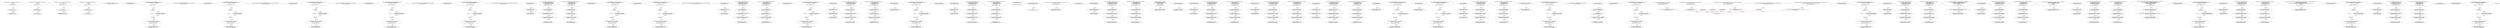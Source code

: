 digraph  {
13 [label="2_ function add(uint a, uint b) internal pure returns (uint c) {\n        c = a + b;\n        require(c >= a);\n    }\n13-function_definition-3-6", method="add(uint a,uint b)", type_label=function_definition];
31 [label="3_ c = a + b;\n31-expression_statement-4-4", method="add(uint a,uint b)", type_label=expression_statement];
37 [label="4_ require(c >= a);\n37-expression_statement-5-5", method="add(uint a,uint b)", type_label=expression_statement];
44 [label="6_ function sub(uint a, uint b) internal pure returns (uint c) {\n        require(b <= a);\n        c = a - b;\n    }\n44-function_definition-7-10", method="sub(uint a,uint b)", type_label=function_definition];
62 [label="7_ require(b <= a);\n62-expression_statement-8-8", method="sub(uint a,uint b)", type_label=expression_statement];
69 [label="8_ c = a - b;\n69-expression_statement-9-9", method="sub(uint a,uint b)", type_label=expression_statement];
75 [label="10_ function mul(uint a, uint b) internal pure returns (uint c) {\n        c = a * b;\n        require(a == 0 || c / a == b);\n    }\n75-function_definition-11-14", method="mul(uint a,uint b)", type_label=function_definition];
93 [label="11_ c = a * b;\n93-expression_statement-12-12", method="mul(uint a,uint b)", type_label=expression_statement];
99 [label="12_ require(a == 0 || c / a == b);\n99-expression_statement-13-13", method="mul(uint a,uint b)", type_label=expression_statement];
112 [label="14_ function div(uint a, uint b) internal pure returns (uint c) {\n        require(b > 0);\n        c = a / b;\n    }\n112-function_definition-15-18", method="div(uint a,uint b)", type_label=function_definition];
130 [label="15_ require(b > 0);\n130-expression_statement-16-16", method="div(uint a,uint b)", type_label=expression_statement];
137 [label="16_ c = a / b;\n137-expression_statement-17-17", method="div(uint a,uint b)", type_label=expression_statement];
146 [label="20_ function totalSupply() public view returns (uint);\n146-function_definition-21-21", method="totalSupply()", type_label=function_definition];
154 [label="21_ address payable winner_TOD37;\n154-new_variable-22-22", method="", type_label=new_variable];
158 [label="22_ function play_TOD37(bytes32 guess) public{\n       if (keccak256(abi.encode(guess)) == keccak256(abi.encode('hello'))) {\n            winner_TOD37 = msg.sender;\n        }\n    }\n158-function_definition-23-27", method="play_TOD37(bytes32 guess)", type_label=function_definition];
166 [label="23_ if\n166-if-24-26", method="play_TOD37(bytes32 guess)", type_label=if];
3031 [label="23_ end_if", method="play_TOD37(bytes32 guess)", type_label=end_if];
188 [label="24_ winner_TOD37 = msg.sender;\n188-expression_statement-25-25", method="play_TOD37(bytes32 guess)", type_label=expression_statement];
194 [label="27_ function getReward_TOD37() payable public{\n       winner_TOD37.transfer(msg.value);\n    }\n194-function_definition-28-30", method="getReward_TOD37()", type_label=function_definition];
199 [label="28_ winner_TOD37.transfer(msg.value);\n199-expression_statement-29-29", method="getReward_TOD37()", type_label=expression_statement];
208 [label="30_ function balanceOf(address tokenOwner) public view returns (uint balance);\n208-function_definition-31-31", method="balanceOf(address tokenOwner)", type_label=function_definition];
221 [label="31_ address payable winner_TOD3;\n221-new_variable-32-32", method="", type_label=new_variable];
225 [label="32_ function play_TOD3(bytes32 guess) public{\n       if (keccak256(abi.encode(guess)) == keccak256(abi.encode('hello'))) {\n            winner_TOD3 = msg.sender;\n        }\n    }\n225-function_definition-33-37", method="play_TOD3(bytes32 guess)", type_label=function_definition];
233 [label="33_ if\n233-if-34-36", method="play_TOD3(bytes32 guess)", type_label=if];
3098 [label="33_ end_if", method="play_TOD3(bytes32 guess)", type_label=end_if];
255 [label="34_ winner_TOD3 = msg.sender;\n255-expression_statement-35-35", method="play_TOD3(bytes32 guess)", type_label=expression_statement];
261 [label="37_ function getReward_TOD3() payable public{\n       winner_TOD3.transfer(msg.value);\n    }\n261-function_definition-38-40", method="getReward_TOD3()", type_label=function_definition];
266 [label="38_ winner_TOD3.transfer(msg.value);\n266-expression_statement-39-39", method="getReward_TOD3()", type_label=expression_statement];
275 [label="40_ function allowance(address tokenOwner, address spender) public view returns (uint remaining);\n275-function_definition-41-41", method="allowance(address tokenOwner,address spender)", type_label=function_definition];
292 [label="41_ address payable winner_TOD9;\n292-new_variable-42-42", method="", type_label=new_variable];
296 [label="42_ function play_TOD9(bytes32 guess) public{\n       if (keccak256(abi.encode(guess)) == keccak256(abi.encode('hello'))) {\n            winner_TOD9 = msg.sender;\n        }\n    }\n296-function_definition-43-47", method="play_TOD9(bytes32 guess)", type_label=function_definition];
304 [label="43_ if\n304-if-44-46", method="play_TOD9(bytes32 guess)", type_label=if];
3169 [label="43_ end_if", method="play_TOD9(bytes32 guess)", type_label=end_if];
326 [label="44_ winner_TOD9 = msg.sender;\n326-expression_statement-45-45", method="play_TOD9(bytes32 guess)", type_label=expression_statement];
332 [label="47_ function getReward_TOD9() payable public{\n       winner_TOD9.transfer(msg.value);\n    }\n332-function_definition-48-50", method="getReward_TOD9()", type_label=function_definition];
337 [label="48_ winner_TOD9.transfer(msg.value);\n337-expression_statement-49-49", method="getReward_TOD9()", type_label=expression_statement];
346 [label="50_ function transfer(address to, uint tokens) public returns (bool success);\n346-function_definition-51-51", method="transfer(address to,uint tokens)", type_label=function_definition];
362 [label="51_ address payable winner_TOD25;\n362-new_variable-52-52", method="", type_label=new_variable];
366 [label="52_ function play_TOD25(bytes32 guess) public{\n       if (keccak256(abi.encode(guess)) == keccak256(abi.encode('hello'))) {\n            winner_TOD25 = msg.sender;\n        }\n    }\n366-function_definition-53-57", method="play_TOD25(bytes32 guess)", type_label=function_definition];
374 [label="53_ if\n374-if-54-56", method="play_TOD25(bytes32 guess)", type_label=if];
3239 [label="53_ end_if", method="play_TOD25(bytes32 guess)", type_label=end_if];
396 [label="54_ winner_TOD25 = msg.sender;\n396-expression_statement-55-55", method="play_TOD25(bytes32 guess)", type_label=expression_statement];
402 [label="57_ function getReward_TOD25() payable public{\n       winner_TOD25.transfer(msg.value);\n    }\n402-function_definition-58-60", method="getReward_TOD25()", type_label=function_definition];
407 [label="58_ winner_TOD25.transfer(msg.value);\n407-expression_statement-59-59", method="getReward_TOD25()", type_label=expression_statement];
416 [label="60_ function approve(address spender, uint tokens) public returns (bool success);\n416-function_definition-61-61", method="approve(address spender,uint tokens)", type_label=function_definition];
432 [label="61_ address payable winner_TOD19;\n432-new_variable-62-62", method="", type_label=new_variable];
436 [label="62_ function play_TOD19(bytes32 guess) public{\n       if (keccak256(abi.encode(guess)) == keccak256(abi.encode('hello'))) {\n            winner_TOD19 = msg.sender;\n        }\n    }\n436-function_definition-63-67", method="play_TOD19(bytes32 guess)", type_label=function_definition];
444 [label="63_ if\n444-if-64-66", method="play_TOD19(bytes32 guess)", type_label=if];
3309 [label="63_ end_if", method="play_TOD19(bytes32 guess)", type_label=end_if];
466 [label="64_ winner_TOD19 = msg.sender;\n466-expression_statement-65-65", method="play_TOD19(bytes32 guess)", type_label=expression_statement];
472 [label="67_ function getReward_TOD19() payable public{\n       winner_TOD19.transfer(msg.value);\n    }\n472-function_definition-68-70", method="getReward_TOD19()", type_label=function_definition];
477 [label="68_ winner_TOD19.transfer(msg.value);\n477-expression_statement-69-69", method="getReward_TOD19()", type_label=expression_statement];
486 [label="70_ function transferFrom(address from, address to, uint tokens) public returns (bool success);\n486-function_definition-71-71", method="transferFrom(address from,address to,uint tokens)", type_label=function_definition];
506 [label="71_ bool claimed_TOD26 = false;\n506-new_variable-72-72", method="", type_label=new_variable];
512 [label="72_ address payable owner_TOD26;\n512-new_variable-73-73", method="", type_label=new_variable];
516 [label="73_ uint256 reward_TOD26;\n516-new_variable-74-74", method="", type_label=new_variable];
520 [label="74_ function setReward_TOD26() public payable {\n        require (!claimed_TOD26);\n        require(msg.sender == owner_TOD26);\n        owner_TOD26.transfer(reward_TOD26);\n        reward_TOD26 = msg.value;\n    }\n520-function_definition-75-80", method="setReward_TOD26()", type_label=function_definition];
525 [label="75_ require (!claimed_TOD26);\n525-expression_statement-76-76", method="setReward_TOD26()", type_label=expression_statement];
531 [label="76_ require(msg.sender == owner_TOD26);\n531-expression_statement-77-77", method="setReward_TOD26()", type_label=expression_statement];
540 [label="77_ owner_TOD26.transfer(reward_TOD26);\n540-expression_statement-78-78", method="setReward_TOD26()", type_label=expression_statement];
547 [label="78_ reward_TOD26 = msg.value;\n547-expression_statement-79-79", method="setReward_TOD26()", type_label=expression_statement];
553 [label="80_ function claimReward_TOD26(uint256 submission) public {\n        require (!claimed_TOD26);\n        require(submission < 10);\n        msg.sender.transfer(reward_TOD26);\n        claimed_TOD26 = true;\n    }\n553-function_definition-81-86", method="claimReward_TOD26(uint256 submission)", type_label=function_definition];
561 [label="81_ require (!claimed_TOD26);\n561-expression_statement-82-82", method="claimReward_TOD26(uint256 submission)", type_label=expression_statement];
567 [label="82_ require(submission < 10);\n567-expression_statement-83-83", method="claimReward_TOD26(uint256 submission)", type_label=expression_statement];
574 [label="83_ msg.sender.transfer(reward_TOD26);\n574-expression_statement-84-84", method="claimReward_TOD26(uint256 submission)", type_label=expression_statement];
583 [label="84_ claimed_TOD26 = true;\n583-expression_statement-85-85", method="claimReward_TOD26(uint256 submission)", type_label=expression_statement];
588 [label="86_ address payable winner_TOD27;\n588-new_variable-87-87", method="", type_label=new_variable];
592 [label="87_ function play_TOD27(bytes32 guess) public{\n       if (keccak256(abi.encode(guess)) == keccak256(abi.encode('hello'))) {\n            winner_TOD27 = msg.sender;\n        }\n    }\n592-function_definition-88-92", method="play_TOD27(bytes32 guess)", type_label=function_definition];
600 [label="88_ if\n600-if-89-91", method="play_TOD27(bytes32 guess)", type_label=if];
3465 [label="88_ end_if", method="play_TOD27(bytes32 guess)", type_label=end_if];
622 [label="89_ winner_TOD27 = msg.sender;\n622-expression_statement-90-90", method="play_TOD27(bytes32 guess)", type_label=expression_statement];
628 [label="92_ function getReward_TOD27() payable public{\n       winner_TOD27.transfer(msg.value);\n    }\n628-function_definition-93-95", method="getReward_TOD27()", type_label=function_definition];
633 [label="93_ winner_TOD27.transfer(msg.value);\n633-expression_statement-94-94", method="getReward_TOD27()", type_label=expression_statement];
656 [label="96_ address payable winner_TOD31;\n656-new_variable-97-97", method="", type_label=new_variable];
660 [label="97_ function play_TOD31(bytes32 guess) public{\n       if (keccak256(abi.encode(guess)) == keccak256(abi.encode('hello'))) {\n            winner_TOD31 = msg.sender;\n        }\n    }\n660-function_definition-98-102", method="play_TOD31(bytes32 guess)", type_label=function_definition];
668 [label="98_ if\n668-if-99-101", method="play_TOD31(bytes32 guess)", type_label=if];
3533 [label="98_ end_if", method="play_TOD31(bytes32 guess)", type_label=end_if];
690 [label="99_ winner_TOD31 = msg.sender;\n690-expression_statement-100-100", method="play_TOD31(bytes32 guess)", type_label=expression_statement];
696 [label="102_ function getReward_TOD31() payable public{\n       winner_TOD31.transfer(msg.value);\n    }\n696-function_definition-103-105", method="getReward_TOD31()", type_label=function_definition];
701 [label="103_ winner_TOD31.transfer(msg.value);\n701-expression_statement-104-104", method="getReward_TOD31()", type_label=expression_statement];
727 [label="108_ function receiveApproval(address from, uint256 tokens, address token, bytes memory data) public;\n727-function_definition-109-109", method="receiveApproval(address from,uint256 tokens,address token,bytes memory data)", type_label=function_definition];
746 [label="109_ bool claimed_TOD20 = false;\n746-new_variable-110-110", method="", type_label=new_variable];
752 [label="110_ address payable owner_TOD20;\n752-new_variable-111-111", method="", type_label=new_variable];
756 [label="111_ uint256 reward_TOD20;\n756-new_variable-112-112", method="", type_label=new_variable];
760 [label="112_ function setReward_TOD20() public payable {\n        require (!claimed_TOD20);\n        require(msg.sender == owner_TOD20);\n        owner_TOD20.transfer(reward_TOD20);\n        reward_TOD20 = msg.value;\n    }\n760-function_definition-113-118", method="setReward_TOD20()", type_label=function_definition];
765 [label="113_ require (!claimed_TOD20);\n765-expression_statement-114-114", method="setReward_TOD20()", type_label=expression_statement];
771 [label="114_ require(msg.sender == owner_TOD20);\n771-expression_statement-115-115", method="setReward_TOD20()", type_label=expression_statement];
780 [label="115_ owner_TOD20.transfer(reward_TOD20);\n780-expression_statement-116-116", method="setReward_TOD20()", type_label=expression_statement];
787 [label="116_ reward_TOD20 = msg.value;\n787-expression_statement-117-117", method="setReward_TOD20()", type_label=expression_statement];
793 [label="118_ function claimReward_TOD20(uint256 submission) public {\n        require (!claimed_TOD20);\n        require(submission < 10);\n        msg.sender.transfer(reward_TOD20);\n        claimed_TOD20 = true;\n    }\n793-function_definition-119-124", method="claimReward_TOD20(uint256 submission)", type_label=function_definition];
801 [label="119_ require (!claimed_TOD20);\n801-expression_statement-120-120", method="claimReward_TOD20(uint256 submission)", type_label=expression_statement];
807 [label="120_ require(submission < 10);\n807-expression_statement-121-121", method="claimReward_TOD20(uint256 submission)", type_label=expression_statement];
814 [label="121_ msg.sender.transfer(reward_TOD20);\n814-expression_statement-122-122", method="claimReward_TOD20(uint256 submission)", type_label=expression_statement];
823 [label="122_ claimed_TOD20 = true;\n823-expression_statement-123-123", method="claimReward_TOD20(uint256 submission)", type_label=expression_statement];
831 [label="126_ address payable winner_TOD21;\n831-new_variable-127-127", method="", type_label=new_variable];
835 [label="127_ function play_TOD21(bytes32 guess) public{\n       if (keccak256(abi.encode(guess)) == keccak256(abi.encode('hello'))) {\n            winner_TOD21 = msg.sender;\n        }\n    }\n835-function_definition-128-132", method="play_TOD21(bytes32 guess)", type_label=function_definition];
843 [label="128_ if\n843-if-129-131", method="play_TOD21(bytes32 guess)", type_label=if];
3708 [label="128_ end_if", method="play_TOD21(bytes32 guess)", type_label=end_if];
865 [label="129_ winner_TOD21 = msg.sender;\n865-expression_statement-130-130", method="play_TOD21(bytes32 guess)", type_label=expression_statement];
871 [label="132_ function getReward_TOD21() payable public{\n       winner_TOD21.transfer(msg.value);\n    }\n871-function_definition-133-135", method="getReward_TOD21()", type_label=function_definition];
876 [label="133_ winner_TOD21.transfer(msg.value);\n876-expression_statement-134-134", method="getReward_TOD21()", type_label=expression_statement];
885 [label="135_ address public owner;\n885-new_variable-136-136", method="", type_label=new_variable];
890 [label="136_ bool claimed_TOD10 = false;\n890-new_variable-137-137", method="", type_label=new_variable];
896 [label="137_ address payable owner_TOD10;\n896-new_variable-138-138", method="", type_label=new_variable];
900 [label="138_ uint256 reward_TOD10;\n900-new_variable-139-139", method="", type_label=new_variable];
904 [label="139_ function setReward_TOD10() public payable {\n        require (!claimed_TOD10);\n        require(msg.sender == owner_TOD10);\n        owner_TOD10.transfer(reward_TOD10);\n        reward_TOD10 = msg.value;\n    }\n904-function_definition-140-145", method="setReward_TOD10()", type_label=function_definition];
909 [label="140_ require (!claimed_TOD10);\n909-expression_statement-141-141", method="setReward_TOD10()", type_label=expression_statement];
915 [label="141_ require(msg.sender == owner_TOD10);\n915-expression_statement-142-142", method="setReward_TOD10()", type_label=expression_statement];
924 [label="142_ owner_TOD10.transfer(reward_TOD10);\n924-expression_statement-143-143", method="setReward_TOD10()", type_label=expression_statement];
931 [label="143_ reward_TOD10 = msg.value;\n931-expression_statement-144-144", method="setReward_TOD10()", type_label=expression_statement];
937 [label="145_ function claimReward_TOD10(uint256 submission) public {\n        require (!claimed_TOD10);\n        require(submission < 10);\n        msg.sender.transfer(reward_TOD10);\n        claimed_TOD10 = true;\n    }\n937-function_definition-146-151", method="claimReward_TOD10(uint256 submission)", type_label=function_definition];
945 [label="146_ require (!claimed_TOD10);\n945-expression_statement-147-147", method="claimReward_TOD10(uint256 submission)", type_label=expression_statement];
951 [label="147_ require(submission < 10);\n951-expression_statement-148-148", method="claimReward_TOD10(uint256 submission)", type_label=expression_statement];
958 [label="148_ msg.sender.transfer(reward_TOD10);\n958-expression_statement-149-149", method="claimReward_TOD10(uint256 submission)", type_label=expression_statement];
967 [label="149_ claimed_TOD10 = true;\n967-expression_statement-150-150", method="claimReward_TOD10(uint256 submission)", type_label=expression_statement];
972 [label="151_ address public newOwner;\n972-new_variable-152-152", method="", type_label=new_variable];
977 [label="152_ address payable winner_TOD13;\n977-new_variable-153-153", method="", type_label=new_variable];
981 [label="153_ function play_TOD13(bytes32 guess) public{\n       if (keccak256(abi.encode(guess)) == keccak256(abi.encode('hello'))) {\n            winner_TOD13 = msg.sender;\n        }\n    }\n981-function_definition-154-158", method="play_TOD13(bytes32 guess)", type_label=function_definition];
989 [label="154_ if\n989-if-155-157", method="play_TOD13(bytes32 guess)", type_label=if];
3854 [label="154_ end_if", method="play_TOD13(bytes32 guess)", type_label=end_if];
1011 [label="155_ winner_TOD13 = msg.sender;\n1011-expression_statement-156-156", method="play_TOD13(bytes32 guess)", type_label=expression_statement];
1017 [label="158_ function getReward_TOD13() payable public{\n       winner_TOD13.transfer(msg.value);\n    }\n1017-function_definition-159-161", method="getReward_TOD13()", type_label=function_definition];
1022 [label="159_ winner_TOD13.transfer(msg.value);\n1022-expression_statement-160-160", method="getReward_TOD13()", type_label=expression_statement];
1043 [label="163_ owner = msg.sender;\n1043-expression_statement-164-164", method="", type_label=expression_statement];
1049 [label="165_ bool claimed_TOD32 = false;\n1049-new_variable-166-166", method="", type_label=new_variable];
1055 [label="166_ address payable owner_TOD32;\n1055-new_variable-167-167", method="", type_label=new_variable];
1059 [label="167_ uint256 reward_TOD32;\n1059-new_variable-168-168", method="", type_label=new_variable];
1063 [label="168_ function setReward_TOD32() public payable {\n        require (!claimed_TOD32);\n        require(msg.sender == owner_TOD32);\n        owner_TOD32.transfer(reward_TOD32);\n        reward_TOD32 = msg.value;\n    }\n1063-function_definition-169-174", method="setReward_TOD32()", type_label=function_definition];
1068 [label="169_ require (!claimed_TOD32);\n1068-expression_statement-170-170", method="setReward_TOD32()", type_label=expression_statement];
1074 [label="170_ require(msg.sender == owner_TOD32);\n1074-expression_statement-171-171", method="setReward_TOD32()", type_label=expression_statement];
1083 [label="171_ owner_TOD32.transfer(reward_TOD32);\n1083-expression_statement-172-172", method="setReward_TOD32()", type_label=expression_statement];
1090 [label="172_ reward_TOD32 = msg.value;\n1090-expression_statement-173-173", method="setReward_TOD32()", type_label=expression_statement];
1096 [label="174_ function claimReward_TOD32(uint256 submission) public {\n        require (!claimed_TOD32);\n        require(submission < 10);\n        msg.sender.transfer(reward_TOD32);\n        claimed_TOD32 = true;\n    }\n1096-function_definition-175-180", method="claimReward_TOD32(uint256 submission)", type_label=function_definition];
1104 [label="175_ require (!claimed_TOD32);\n1104-expression_statement-176-176", method="claimReward_TOD32(uint256 submission)", type_label=expression_statement];
1110 [label="176_ require(submission < 10);\n1110-expression_statement-177-177", method="claimReward_TOD32(uint256 submission)", type_label=expression_statement];
1117 [label="177_ msg.sender.transfer(reward_TOD32);\n1117-expression_statement-178-178", method="claimReward_TOD32(uint256 submission)", type_label=expression_statement];
1126 [label="178_ claimed_TOD32 = true;\n1126-expression_statement-179-179", method="claimReward_TOD32(uint256 submission)", type_label=expression_statement];
1131 [label="180_ modifier onlyOwner {\n        require(msg.sender == owner);\n        _;\n    }\n1131-expression_statement-181-184", method="", type_label=expression_statement];
1134 [label="181_ require(msg.sender == owner);\n1134-expression_statement-182-182", method="", type_label=expression_statement];
1143 [label="182_ _;\n1143-expression_statement-183-183", method="", type_label=expression_statement];
1145 [label="184_ function transferOwnership(address _newOwner) public onlyOwner {\n        newOwner = _newOwner;\n    }\n1145-function_definition-185-187", method="transferOwnership(address _newOwner)", type_label=function_definition];
1152 [label="184_ onlyOwner\n1152-expression_statement-185-185", method="transferOwnership(address _newOwner)", type_label=expression_statement];
1155 [label="185_ newOwner = _newOwner;\n1155-expression_statement-186-186", method="transferOwnership(address _newOwner)", type_label=expression_statement];
1159 [label="187_ bool claimed_TOD38 = false;\n1159-new_variable-188-188", method="", type_label=new_variable];
1165 [label="188_ address payable owner_TOD38;\n1165-new_variable-189-189", method="", type_label=new_variable];
1169 [label="189_ uint256 reward_TOD38;\n1169-new_variable-190-190", method="", type_label=new_variable];
1173 [label="190_ function setReward_TOD38() public payable {\n        require (!claimed_TOD38);\n        require(msg.sender == owner_TOD38);\n        owner_TOD38.transfer(reward_TOD38);\n        reward_TOD38 = msg.value;\n    }\n1173-function_definition-191-196", method="setReward_TOD38()", type_label=function_definition];
1178 [label="191_ require (!claimed_TOD38);\n1178-expression_statement-192-192", method="setReward_TOD38()", type_label=expression_statement];
1184 [label="192_ require(msg.sender == owner_TOD38);\n1184-expression_statement-193-193", method="setReward_TOD38()", type_label=expression_statement];
1193 [label="193_ owner_TOD38.transfer(reward_TOD38);\n1193-expression_statement-194-194", method="setReward_TOD38()", type_label=expression_statement];
1200 [label="194_ reward_TOD38 = msg.value;\n1200-expression_statement-195-195", method="setReward_TOD38()", type_label=expression_statement];
1206 [label="196_ function claimReward_TOD38(uint256 submission) public {\n        require (!claimed_TOD38);\n        require(submission < 10);\n        msg.sender.transfer(reward_TOD38);\n        claimed_TOD38 = true;\n    }\n1206-function_definition-197-202", method="claimReward_TOD38(uint256 submission)", type_label=function_definition];
1214 [label="197_ require (!claimed_TOD38);\n1214-expression_statement-198-198", method="claimReward_TOD38(uint256 submission)", type_label=expression_statement];
1220 [label="198_ require(submission < 10);\n1220-expression_statement-199-199", method="claimReward_TOD38(uint256 submission)", type_label=expression_statement];
1227 [label="199_ msg.sender.transfer(reward_TOD38);\n1227-expression_statement-200-200", method="claimReward_TOD38(uint256 submission)", type_label=expression_statement];
1236 [label="200_ claimed_TOD38 = true;\n1236-expression_statement-201-201", method="claimReward_TOD38(uint256 submission)", type_label=expression_statement];
1241 [label="202_ function acceptOwnership() public {\n        require(msg.sender == newOwner);\n        emit OwnershipTransferred(owner, newOwner);\n        owner = newOwner;\n        newOwner = address(0);\n    }\n1241-function_definition-203-208", method="acceptOwnership()", type_label=function_definition];
1245 [label="203_ require(msg.sender == newOwner);\n1245-expression_statement-204-204", method="acceptOwnership()", type_label=expression_statement];
1260 [label="205_ owner = newOwner;\n1260-expression_statement-206-206", method="acceptOwnership()", type_label=expression_statement];
1264 [label="206_ newOwner = address(0);\n1264-expression_statement-207-207", method="acceptOwnership()", type_label=expression_statement];
1270 [label="208_ bool claimed_TOD4 = false;\n1270-new_variable-209-209", method="", type_label=new_variable];
1276 [label="209_ address payable owner_TOD4;\n1276-new_variable-210-210", method="", type_label=new_variable];
1280 [label="210_ uint256 reward_TOD4;\n1280-new_variable-211-211", method="", type_label=new_variable];
1284 [label="211_ function setReward_TOD4() public payable {\n        require (!claimed_TOD4);\n        require(msg.sender == owner_TOD4);\n        owner_TOD4.transfer(reward_TOD4);\n        reward_TOD4 = msg.value;\n    }\n1284-function_definition-212-217", method="setReward_TOD4()", type_label=function_definition];
1289 [label="212_ require (!claimed_TOD4);\n1289-expression_statement-213-213", method="setReward_TOD4()", type_label=expression_statement];
1295 [label="213_ require(msg.sender == owner_TOD4);\n1295-expression_statement-214-214", method="setReward_TOD4()", type_label=expression_statement];
1304 [label="214_ owner_TOD4.transfer(reward_TOD4);\n1304-expression_statement-215-215", method="setReward_TOD4()", type_label=expression_statement];
1311 [label="215_ reward_TOD4 = msg.value;\n1311-expression_statement-216-216", method="setReward_TOD4()", type_label=expression_statement];
1317 [label="217_ function claimReward_TOD4(uint256 submission) public {\n        require (!claimed_TOD4);\n        require(submission < 10);\n        msg.sender.transfer(reward_TOD4);\n        claimed_TOD4 = true;\n    }\n1317-function_definition-218-223", method="claimReward_TOD4(uint256 submission)", type_label=function_definition];
1325 [label="218_ require (!claimed_TOD4);\n1325-expression_statement-219-219", method="claimReward_TOD4(uint256 submission)", type_label=expression_statement];
1331 [label="219_ require(submission < 10);\n1331-expression_statement-220-220", method="claimReward_TOD4(uint256 submission)", type_label=expression_statement];
1338 [label="220_ msg.sender.transfer(reward_TOD4);\n1338-expression_statement-221-221", method="claimReward_TOD4(uint256 submission)", type_label=expression_statement];
1347 [label="221_ claimed_TOD4 = true;\n1347-expression_statement-222-222", method="claimReward_TOD4(uint256 submission)", type_label=expression_statement];
1366 [label="226_ bool claimed_TOD22 = false;\n1366-new_variable-227-227", method="", type_label=new_variable];
1372 [label="227_ address payable owner_TOD22;\n1372-new_variable-228-228", method="", type_label=new_variable];
1376 [label="228_ uint256 reward_TOD22;\n1376-new_variable-229-229", method="", type_label=new_variable];
1380 [label="229_ function setReward_TOD22() public payable {\n        require (!claimed_TOD22);\n        require(msg.sender == owner_TOD22);\n        owner_TOD22.transfer(reward_TOD22);\n        reward_TOD22 = msg.value;\n    }\n1380-function_definition-230-235", method="setReward_TOD22()", type_label=function_definition];
1385 [label="230_ require (!claimed_TOD22);\n1385-expression_statement-231-231", method="setReward_TOD22()", type_label=expression_statement];
1391 [label="231_ require(msg.sender == owner_TOD22);\n1391-expression_statement-232-232", method="setReward_TOD22()", type_label=expression_statement];
1400 [label="232_ owner_TOD22.transfer(reward_TOD22);\n1400-expression_statement-233-233", method="setReward_TOD22()", type_label=expression_statement];
1407 [label="233_ reward_TOD22 = msg.value;\n1407-expression_statement-234-234", method="setReward_TOD22()", type_label=expression_statement];
1413 [label="235_ function claimReward_TOD22(uint256 submission) public {\n        require (!claimed_TOD22);\n        require(submission < 10);\n        msg.sender.transfer(reward_TOD22);\n        claimed_TOD22 = true;\n    }\n1413-function_definition-236-241", method="claimReward_TOD22(uint256 submission)", type_label=function_definition];
1421 [label="236_ require (!claimed_TOD22);\n1421-expression_statement-237-237", method="claimReward_TOD22(uint256 submission)", type_label=expression_statement];
1427 [label="237_ require(submission < 10);\n1427-expression_statement-238-238", method="claimReward_TOD22(uint256 submission)", type_label=expression_statement];
1434 [label="238_ msg.sender.transfer(reward_TOD22);\n1434-expression_statement-239-239", method="claimReward_TOD22(uint256 submission)", type_label=expression_statement];
1443 [label="239_ claimed_TOD22 = true;\n1443-expression_statement-240-240", method="claimReward_TOD22(uint256 submission)", type_label=expression_statement];
1448 [label="241_ string public symbol;\n1448-new_variable-242-242", method="", type_label=new_variable];
1453 [label="242_ bool claimed_TOD12 = false;\n1453-new_variable-243-243", method="", type_label=new_variable];
1459 [label="243_ address payable owner_TOD12;\n1459-new_variable-244-244", method="", type_label=new_variable];
1463 [label="244_ uint256 reward_TOD12;\n1463-new_variable-245-245", method="", type_label=new_variable];
1467 [label="245_ function setReward_TOD12() public payable {\n        require (!claimed_TOD12);\n        require(msg.sender == owner_TOD12);\n        owner_TOD12.transfer(reward_TOD12);\n        reward_TOD12 = msg.value;\n    }\n1467-function_definition-246-251", method="setReward_TOD12()", type_label=function_definition];
1472 [label="246_ require (!claimed_TOD12);\n1472-expression_statement-247-247", method="setReward_TOD12()", type_label=expression_statement];
1478 [label="247_ require(msg.sender == owner_TOD12);\n1478-expression_statement-248-248", method="setReward_TOD12()", type_label=expression_statement];
1487 [label="248_ owner_TOD12.transfer(reward_TOD12);\n1487-expression_statement-249-249", method="setReward_TOD12()", type_label=expression_statement];
1494 [label="249_ reward_TOD12 = msg.value;\n1494-expression_statement-250-250", method="setReward_TOD12()", type_label=expression_statement];
1500 [label="251_ function claimReward_TOD12(uint256 submission) public {\n        require (!claimed_TOD12);\n        require(submission < 10);\n        msg.sender.transfer(reward_TOD12);\n        claimed_TOD12 = true;\n    }\n1500-function_definition-252-257", method="claimReward_TOD12(uint256 submission)", type_label=function_definition];
1508 [label="252_ require (!claimed_TOD12);\n1508-expression_statement-253-253", method="claimReward_TOD12(uint256 submission)", type_label=expression_statement];
1514 [label="253_ require(submission < 10);\n1514-expression_statement-254-254", method="claimReward_TOD12(uint256 submission)", type_label=expression_statement];
1521 [label="254_ msg.sender.transfer(reward_TOD12);\n1521-expression_statement-255-255", method="claimReward_TOD12(uint256 submission)", type_label=expression_statement];
1530 [label="255_ claimed_TOD12 = true;\n1530-expression_statement-256-256", method="claimReward_TOD12(uint256 submission)", type_label=expression_statement];
1535 [label="257_ uint public decimals;\n1535-new_variable-258-258", method="", type_label=new_variable];
1540 [label="258_ address payable winner_TOD11;\n1540-new_variable-259-259", method="", type_label=new_variable];
1544 [label="259_ function play_TOD11(bytes32 guess) public{\n       if (keccak256(abi.encode(guess)) == keccak256(abi.encode('hello'))) {\n            winner_TOD11 = msg.sender;\n        }\n    }\n1544-function_definition-260-264", method="play_TOD11(bytes32 guess)", type_label=function_definition];
1552 [label="260_ if\n1552-if-261-263", method="play_TOD11(bytes32 guess)", type_label=if];
4417 [label="260_ end_if", method="play_TOD11(bytes32 guess)", type_label=end_if];
1574 [label="261_ winner_TOD11 = msg.sender;\n1574-expression_statement-262-262", method="play_TOD11(bytes32 guess)", type_label=expression_statement];
1580 [label="264_ function getReward_TOD11() payable public{\n       winner_TOD11.transfer(msg.value);\n    }\n1580-function_definition-265-267", method="getReward_TOD11()", type_label=function_definition];
1585 [label="265_ winner_TOD11.transfer(msg.value);\n1585-expression_statement-266-266", method="getReward_TOD11()", type_label=expression_statement];
1594 [label="267_ string public  name;\n1594-new_variable-268-268", method="", type_label=new_variable];
1599 [label="268_ address payable winner_TOD1;\n1599-new_variable-269-269", method="", type_label=new_variable];
1603 [label="269_ function play_TOD1(bytes32 guess) public{\n       if (keccak256(abi.encode(guess)) == keccak256(abi.encode('hello'))) {\n            winner_TOD1 = msg.sender;\n        }\n    }\n1603-function_definition-270-274", method="play_TOD1(bytes32 guess)", type_label=function_definition];
1611 [label="270_ if\n1611-if-271-273", method="play_TOD1(bytes32 guess)", type_label=if];
4476 [label="270_ end_if", method="play_TOD1(bytes32 guess)", type_label=end_if];
1633 [label="271_ winner_TOD1 = msg.sender;\n1633-expression_statement-272-272", method="play_TOD1(bytes32 guess)", type_label=expression_statement];
1639 [label="274_ function getReward_TOD1() payable public{\n       winner_TOD1.transfer(msg.value);\n    }\n1639-function_definition-275-277", method="getReward_TOD1()", type_label=function_definition];
1644 [label="275_ winner_TOD1.transfer(msg.value);\n1644-expression_statement-276-276", method="getReward_TOD1()", type_label=expression_statement];
1653 [label="277_ uint _totalSupply;\n1653-new_variable-278-278", method="", type_label=new_variable];
1657 [label="278_ bool claimed_TOD2 = false;\n1657-new_variable-279-279", method="", type_label=new_variable];
1663 [label="279_ address payable owner_TOD2;\n1663-new_variable-280-280", method="", type_label=new_variable];
1667 [label="280_ uint256 reward_TOD2;\n1667-new_variable-281-281", method="", type_label=new_variable];
1671 [label="281_ function setReward_TOD2() public payable {\n        require (!claimed_TOD2);\n        require(msg.sender == owner_TOD2);\n        owner_TOD2.transfer(reward_TOD2);\n        reward_TOD2 = msg.value;\n    }\n1671-function_definition-282-287", method="setReward_TOD2()", type_label=function_definition];
1676 [label="282_ require (!claimed_TOD2);\n1676-expression_statement-283-283", method="setReward_TOD2()", type_label=expression_statement];
1682 [label="283_ require(msg.sender == owner_TOD2);\n1682-expression_statement-284-284", method="setReward_TOD2()", type_label=expression_statement];
1691 [label="284_ owner_TOD2.transfer(reward_TOD2);\n1691-expression_statement-285-285", method="setReward_TOD2()", type_label=expression_statement];
1698 [label="285_ reward_TOD2 = msg.value;\n1698-expression_statement-286-286", method="setReward_TOD2()", type_label=expression_statement];
1704 [label="287_ function claimReward_TOD2(uint256 submission) public {\n        require (!claimed_TOD2);\n        require(submission < 10);\n        msg.sender.transfer(reward_TOD2);\n        claimed_TOD2 = true;\n    }\n1704-function_definition-288-293", method="claimReward_TOD2(uint256 submission)", type_label=function_definition];
1712 [label="288_ require (!claimed_TOD2);\n1712-expression_statement-289-289", method="claimReward_TOD2(uint256 submission)", type_label=expression_statement];
1718 [label="289_ require(submission < 10);\n1718-expression_statement-290-290", method="claimReward_TOD2(uint256 submission)", type_label=expression_statement];
1725 [label="290_ msg.sender.transfer(reward_TOD2);\n1725-expression_statement-291-291", method="claimReward_TOD2(uint256 submission)", type_label=expression_statement];
1734 [label="291_ claimed_TOD2 = true;\n1734-expression_statement-292-292", method="claimReward_TOD2(uint256 submission)", type_label=expression_statement];
1739 [label="293_ mapping(address => uint) balances;\n1739-new_variable-294-294", method="", type_label=new_variable];
1745 [label="294_ address payable winner_TOD17;\n1745-new_variable-295-295", method="", type_label=new_variable];
1749 [label="295_ function play_TOD17(bytes32 guess) public{\n       if (keccak256(abi.encode(guess)) == keccak256(abi.encode('hello'))) {\n            winner_TOD17 = msg.sender;\n        }\n    }\n1749-function_definition-296-300", method="play_TOD17(bytes32 guess)", type_label=function_definition];
1757 [label="296_ if\n1757-if-297-299", method="play_TOD17(bytes32 guess)", type_label=if];
4622 [label="296_ end_if", method="play_TOD17(bytes32 guess)", type_label=end_if];
1779 [label="297_ winner_TOD17 = msg.sender;\n1779-expression_statement-298-298", method="play_TOD17(bytes32 guess)", type_label=expression_statement];
1785 [label="300_ function getReward_TOD17() payable public{\n       winner_TOD17.transfer(msg.value);\n    }\n1785-function_definition-301-303", method="getReward_TOD17()", type_label=function_definition];
1790 [label="301_ winner_TOD17.transfer(msg.value);\n1790-expression_statement-302-302", method="getReward_TOD17()", type_label=expression_statement];
1799 [label="303_ mapping(address => mapping(address => uint)) allowed;\n1799-new_variable-304-304", method="", type_label=new_variable];
1809 [label="305_ symbol = \"FTB\";\n1809-expression_statement-306-306", method="", type_label=expression_statement];
1814 [label="306_ name = \"ForTheBlockchain\";\n1814-expression_statement-307-307", method="", type_label=expression_statement];
1819 [label="307_ decimals = 8;\n1819-expression_statement-308-308", method="", type_label=expression_statement];
1823 [label="308_ _totalSupply =100000000 * 10**(decimals);\n1823-expression_statement-309-309", method="", type_label=expression_statement];
1832 [label="309_ balances[owner] = _totalSupply;\n1832-expression_statement-310-310", method="", type_label=expression_statement];
1848 [label="312_ address payable winner_TOD7;\n1848-new_variable-313-313", method="", type_label=new_variable];
1852 [label="313_ function play_TOD7(bytes32 guess) public{\n       if (keccak256(abi.encode(guess)) == keccak256(abi.encode('hello'))) {\n            winner_TOD7 = msg.sender;\n        }\n    }\n1852-function_definition-314-318", method="play_TOD7(bytes32 guess)", type_label=function_definition];
1860 [label="314_ if\n1860-if-315-317", method="play_TOD7(bytes32 guess)", type_label=if];
4725 [label="314_ end_if", method="play_TOD7(bytes32 guess)", type_label=end_if];
1882 [label="315_ winner_TOD7 = msg.sender;\n1882-expression_statement-316-316", method="play_TOD7(bytes32 guess)", type_label=expression_statement];
1888 [label="318_ function getReward_TOD7() payable public{\n       winner_TOD7.transfer(msg.value);\n    }\n1888-function_definition-319-321", method="getReward_TOD7()", type_label=function_definition];
1893 [label="319_ winner_TOD7.transfer(msg.value);\n1893-expression_statement-320-320", method="getReward_TOD7()", type_label=expression_statement];
1902 [label="321_ function totalSupply() public view returns (uint) {\n        return _totalSupply.sub(balances[address(0)]);\n    }\n1902-function_definition-322-324", method="totalSupply()", type_label=function_definition];
1911 [label="322_ return _totalSupply.sub(balances[address(0)]);\n1911-return-323-323", method="totalSupply()", type_label=return];
1922 [label="324_ address payable winner_TOD23;\n1922-new_variable-325-325", method="", type_label=new_variable];
1926 [label="325_ function play_TOD23(bytes32 guess) public{\n       if (keccak256(abi.encode(guess)) == keccak256(abi.encode('hello'))) {\n            winner_TOD23 = msg.sender;\n        }\n    }\n1926-function_definition-326-330", method="play_TOD23(bytes32 guess)", type_label=function_definition];
1934 [label="326_ if\n1934-if-327-329", method="play_TOD23(bytes32 guess)", type_label=if];
4799 [label="326_ end_if", method="play_TOD23(bytes32 guess)", type_label=end_if];
1956 [label="327_ winner_TOD23 = msg.sender;\n1956-expression_statement-328-328", method="play_TOD23(bytes32 guess)", type_label=expression_statement];
1962 [label="330_ function getReward_TOD23() payable public{\n       winner_TOD23.transfer(msg.value);\n    }\n1962-function_definition-331-333", method="getReward_TOD23()", type_label=function_definition];
1967 [label="331_ winner_TOD23.transfer(msg.value);\n1967-expression_statement-332-332", method="getReward_TOD23()", type_label=expression_statement];
1976 [label="333_ function balanceOf(address tokenOwner) public view returns (uint balance) {\n        return balances[tokenOwner];\n    }\n1976-function_definition-334-336", method="balanceOf(address tokenOwner)", type_label=function_definition];
1990 [label="334_ return balances[tokenOwner];\n1990-return-335-335", method="balanceOf(address tokenOwner)", type_label=return];
1994 [label="336_ bool claimed_TOD14 = false;\n1994-new_variable-337-337", method="", type_label=new_variable];
2000 [label="337_ address payable owner_TOD14;\n2000-new_variable-338-338", method="", type_label=new_variable];
2004 [label="338_ uint256 reward_TOD14;\n2004-new_variable-339-339", method="", type_label=new_variable];
2008 [label="339_ function setReward_TOD14() public payable {\n        require (!claimed_TOD14);\n        require(msg.sender == owner_TOD14);\n        owner_TOD14.transfer(reward_TOD14);\n        reward_TOD14 = msg.value;\n    }\n2008-function_definition-340-345", method="setReward_TOD14()", type_label=function_definition];
2013 [label="340_ require (!claimed_TOD14);\n2013-expression_statement-341-341", method="setReward_TOD14()", type_label=expression_statement];
2019 [label="341_ require(msg.sender == owner_TOD14);\n2019-expression_statement-342-342", method="setReward_TOD14()", type_label=expression_statement];
2028 [label="342_ owner_TOD14.transfer(reward_TOD14);\n2028-expression_statement-343-343", method="setReward_TOD14()", type_label=expression_statement];
2035 [label="343_ reward_TOD14 = msg.value;\n2035-expression_statement-344-344", method="setReward_TOD14()", type_label=expression_statement];
2041 [label="345_ function claimReward_TOD14(uint256 submission) public {\n        require (!claimed_TOD14);\n        require(submission < 10);\n        msg.sender.transfer(reward_TOD14);\n        claimed_TOD14 = true;\n    }\n2041-function_definition-346-351", method="claimReward_TOD14(uint256 submission)", type_label=function_definition];
2049 [label="346_ require (!claimed_TOD14);\n2049-expression_statement-347-347", method="claimReward_TOD14(uint256 submission)", type_label=expression_statement];
2055 [label="347_ require(submission < 10);\n2055-expression_statement-348-348", method="claimReward_TOD14(uint256 submission)", type_label=expression_statement];
2062 [label="348_ msg.sender.transfer(reward_TOD14);\n2062-expression_statement-349-349", method="claimReward_TOD14(uint256 submission)", type_label=expression_statement];
2071 [label="349_ claimed_TOD14 = true;\n2071-expression_statement-350-350", method="claimReward_TOD14(uint256 submission)", type_label=expression_statement];
2076 [label="351_ function transfer(address to, uint tokens) public returns (bool success) {\n        balances[msg.sender] = balances[msg.sender].sub(tokens);\n        balances[to] = balances[to].add(tokens);\n        emit Transfer(msg.sender, to, tokens);\n        return true;\n    }\n2076-function_definition-352-357", method="transfer(address to,uint tokens)", type_label=function_definition];
2093 [label="352_ balances[msg.sender] = balances[msg.sender].sub(tokens);\n2093-expression_statement-353-353", method="transfer(address to,uint tokens)", type_label=expression_statement];
2110 [label="353_ balances[to] = balances[to].add(tokens);\n2110-expression_statement-354-354", method="transfer(address to,uint tokens)", type_label=expression_statement];
2133 [label="355_ return true;\n2133-return-356-356", method="transfer(address to,uint tokens)", type_label=return];
2136 [label="357_ bool claimed_TOD30 = false;\n2136-new_variable-358-358", method="", type_label=new_variable];
2142 [label="358_ address payable owner_TOD30;\n2142-new_variable-359-359", method="", type_label=new_variable];
2146 [label="359_ uint256 reward_TOD30;\n2146-new_variable-360-360", method="", type_label=new_variable];
2150 [label="360_ function setReward_TOD30() public payable {\n        require (!claimed_TOD30);\n        require(msg.sender == owner_TOD30);\n        owner_TOD30.transfer(reward_TOD30);\n        reward_TOD30 = msg.value;\n    }\n2150-function_definition-361-366", method="setReward_TOD30()", type_label=function_definition];
2155 [label="361_ require (!claimed_TOD30);\n2155-expression_statement-362-362", method="setReward_TOD30()", type_label=expression_statement];
2161 [label="362_ require(msg.sender == owner_TOD30);\n2161-expression_statement-363-363", method="setReward_TOD30()", type_label=expression_statement];
2170 [label="363_ owner_TOD30.transfer(reward_TOD30);\n2170-expression_statement-364-364", method="setReward_TOD30()", type_label=expression_statement];
2177 [label="364_ reward_TOD30 = msg.value;\n2177-expression_statement-365-365", method="setReward_TOD30()", type_label=expression_statement];
2183 [label="366_ function claimReward_TOD30(uint256 submission) public {\n        require (!claimed_TOD30);\n        require(submission < 10);\n        msg.sender.transfer(reward_TOD30);\n        claimed_TOD30 = true;\n    }\n2183-function_definition-367-372", method="claimReward_TOD30(uint256 submission)", type_label=function_definition];
2191 [label="367_ require (!claimed_TOD30);\n2191-expression_statement-368-368", method="claimReward_TOD30(uint256 submission)", type_label=expression_statement];
2197 [label="368_ require(submission < 10);\n2197-expression_statement-369-369", method="claimReward_TOD30(uint256 submission)", type_label=expression_statement];
2204 [label="369_ msg.sender.transfer(reward_TOD30);\n2204-expression_statement-370-370", method="claimReward_TOD30(uint256 submission)", type_label=expression_statement];
2213 [label="370_ claimed_TOD30 = true;\n2213-expression_statement-371-371", method="claimReward_TOD30(uint256 submission)", type_label=expression_statement];
2218 [label="372_ function approve(address spender, uint tokens) public returns (bool success) {\n        allowed[msg.sender][spender] = tokens;\n        emit Approval(msg.sender, spender, tokens);\n        return true;\n    }\n2218-function_definition-373-377", method="approve(address spender,uint tokens)", type_label=function_definition];
2235 [label="373_ allowed[msg.sender][spender] = tokens;\n2235-expression_statement-374-374", method="approve(address spender,uint tokens)", type_label=expression_statement];
2255 [label="375_ return true;\n2255-return-376-376", method="approve(address spender,uint tokens)", type_label=return];
2258 [label="377_ bool claimed_TOD8 = false;\n2258-new_variable-378-378", method="", type_label=new_variable];
2264 [label="378_ address payable owner_TOD8;\n2264-new_variable-379-379", method="", type_label=new_variable];
2268 [label="379_ uint256 reward_TOD8;\n2268-new_variable-380-380", method="", type_label=new_variable];
2272 [label="380_ function setReward_TOD8() public payable {\n        require (!claimed_TOD8);\n        require(msg.sender == owner_TOD8);\n        owner_TOD8.transfer(reward_TOD8);\n        reward_TOD8 = msg.value;\n    }\n2272-function_definition-381-386", method="setReward_TOD8()", type_label=function_definition];
2277 [label="381_ require (!claimed_TOD8);\n2277-expression_statement-382-382", method="setReward_TOD8()", type_label=expression_statement];
2283 [label="382_ require(msg.sender == owner_TOD8);\n2283-expression_statement-383-383", method="setReward_TOD8()", type_label=expression_statement];
2292 [label="383_ owner_TOD8.transfer(reward_TOD8);\n2292-expression_statement-384-384", method="setReward_TOD8()", type_label=expression_statement];
2299 [label="384_ reward_TOD8 = msg.value;\n2299-expression_statement-385-385", method="setReward_TOD8()", type_label=expression_statement];
2305 [label="386_ function claimReward_TOD8(uint256 submission) public {\n        require (!claimed_TOD8);\n        require(submission < 10);\n        msg.sender.transfer(reward_TOD8);\n        claimed_TOD8 = true;\n    }\n2305-function_definition-387-392", method="claimReward_TOD8(uint256 submission)", type_label=function_definition];
2313 [label="387_ require (!claimed_TOD8);\n2313-expression_statement-388-388", method="claimReward_TOD8(uint256 submission)", type_label=expression_statement];
2319 [label="388_ require(submission < 10);\n2319-expression_statement-389-389", method="claimReward_TOD8(uint256 submission)", type_label=expression_statement];
2326 [label="389_ msg.sender.transfer(reward_TOD8);\n2326-expression_statement-390-390", method="claimReward_TOD8(uint256 submission)", type_label=expression_statement];
2335 [label="390_ claimed_TOD8 = true;\n2335-expression_statement-391-391", method="claimReward_TOD8(uint256 submission)", type_label=expression_statement];
2340 [label="392_ function transferFrom(address from, address to, uint tokens) public returns (bool success) {\n        balances[from] = balances[from].sub(tokens);\n        allowed[from][msg.sender] = allowed[from][msg.sender].sub(tokens);\n        balances[to] = balances[to].add(tokens);\n        emit Transfer(from, to, tokens);\n        return true;\n    }\n2340-function_definition-393-399", method="transferFrom(address from,address to,uint tokens)", type_label=function_definition];
2361 [label="393_ balances[from] = balances[from].sub(tokens);\n2361-expression_statement-394-394", method="transferFrom(address from,address to,uint tokens)", type_label=expression_statement];
2374 [label="394_ allowed[from][msg.sender] = allowed[from][msg.sender].sub(tokens);\n2374-expression_statement-395-395", method="transferFrom(address from,address to,uint tokens)", type_label=expression_statement];
2395 [label="395_ balances[to] = balances[to].add(tokens);\n2395-expression_statement-396-396", method="transferFrom(address from,address to,uint tokens)", type_label=expression_statement];
2416 [label="397_ return true;\n2416-return-398-398", method="transferFrom(address from,address to,uint tokens)", type_label=return];
2419 [label="399_ address payable winner_TOD39;\n2419-new_variable-400-400", method="", type_label=new_variable];
2423 [label="400_ function play_TOD39(bytes32 guess) public{\n       if (keccak256(abi.encode(guess)) == keccak256(abi.encode('hello'))) {\n            winner_TOD39 = msg.sender;\n        }\n    }\n2423-function_definition-401-405", method="play_TOD39(bytes32 guess)", type_label=function_definition];
2431 [label="401_ if\n2431-if-402-404", method="play_TOD39(bytes32 guess)", type_label=if];
5296 [label="401_ end_if", method="play_TOD39(bytes32 guess)", type_label=end_if];
2453 [label="402_ winner_TOD39 = msg.sender;\n2453-expression_statement-403-403", method="play_TOD39(bytes32 guess)", type_label=expression_statement];
2459 [label="405_ function getReward_TOD39() payable public{\n       winner_TOD39.transfer(msg.value);\n    }\n2459-function_definition-406-408", method="getReward_TOD39()", type_label=function_definition];
2464 [label="406_ winner_TOD39.transfer(msg.value);\n2464-expression_statement-407-407", method="getReward_TOD39()", type_label=expression_statement];
2473 [label="408_ function allowance(address tokenOwner, address spender) public view returns (uint remaining) {\n        return allowed[tokenOwner][spender];\n    }\n2473-function_definition-409-411", method="allowance(address tokenOwner,address spender)", type_label=function_definition];
2491 [label="409_ return allowed[tokenOwner][spender];\n2491-return-410-410", method="allowance(address tokenOwner,address spender)", type_label=return];
2497 [label="411_ bool claimed_TOD36 = false;\n2497-new_variable-412-412", method="", type_label=new_variable];
2503 [label="412_ address payable owner_TOD36;\n2503-new_variable-413-413", method="", type_label=new_variable];
2507 [label="413_ uint256 reward_TOD36;\n2507-new_variable-414-414", method="", type_label=new_variable];
2511 [label="414_ function setReward_TOD36() public payable {\n        require (!claimed_TOD36);\n        require(msg.sender == owner_TOD36);\n        owner_TOD36.transfer(reward_TOD36);\n        reward_TOD36 = msg.value;\n    }\n2511-function_definition-415-420", method="setReward_TOD36()", type_label=function_definition];
2516 [label="415_ require (!claimed_TOD36);\n2516-expression_statement-416-416", method="setReward_TOD36()", type_label=expression_statement];
2522 [label="416_ require(msg.sender == owner_TOD36);\n2522-expression_statement-417-417", method="setReward_TOD36()", type_label=expression_statement];
2531 [label="417_ owner_TOD36.transfer(reward_TOD36);\n2531-expression_statement-418-418", method="setReward_TOD36()", type_label=expression_statement];
2538 [label="418_ reward_TOD36 = msg.value;\n2538-expression_statement-419-419", method="setReward_TOD36()", type_label=expression_statement];
2544 [label="420_ function claimReward_TOD36(uint256 submission) public {\n        require (!claimed_TOD36);\n        require(submission < 10);\n        msg.sender.transfer(reward_TOD36);\n        claimed_TOD36 = true;\n    }\n2544-function_definition-421-426", method="claimReward_TOD36(uint256 submission)", type_label=function_definition];
2552 [label="421_ require (!claimed_TOD36);\n2552-expression_statement-422-422", method="claimReward_TOD36(uint256 submission)", type_label=expression_statement];
2558 [label="422_ require(submission < 10);\n2558-expression_statement-423-423", method="claimReward_TOD36(uint256 submission)", type_label=expression_statement];
2565 [label="423_ msg.sender.transfer(reward_TOD36);\n2565-expression_statement-424-424", method="claimReward_TOD36(uint256 submission)", type_label=expression_statement];
2574 [label="424_ claimed_TOD36 = true;\n2574-expression_statement-425-425", method="claimReward_TOD36(uint256 submission)", type_label=expression_statement];
2579 [label="426_ function approveAndCall(address spender, uint tokens, bytes memory data) public returns (bool success) {\n        allowed[msg.sender][spender] = tokens;\n        emit Approval(msg.sender, spender, tokens);\n        ApproveAndCallFallBack(spender).receiveApproval(msg.sender, tokens, address(this), data);\n        return true;\n    }\n2579-function_definition-427-432", method="approveAndCall(address spender,uint tokens,bytes memory data)", type_label=function_definition];
2600 [label="427_ allowed[msg.sender][spender] = tokens;\n2600-expression_statement-428-428", method="approveAndCall(address spender,uint tokens,bytes memory data)", type_label=expression_statement];
2620 [label="429_ ApproveAndCallFallBack(spender).receiveApproval(msg.sender, tokens, address(this), data);\n2620-expression_statement-430-430", method="approveAndCall(address spender,uint tokens,bytes memory data)", type_label=expression_statement];
2640 [label="430_ return true;\n2640-return-431-431", method="approveAndCall(address spender,uint tokens,bytes memory data)", type_label=return];
2643 [label="432_ address payable winner_TOD35;\n2643-new_variable-433-433", method="", type_label=new_variable];
2647 [label="433_ function play_TOD35(bytes32 guess) public{\n       if (keccak256(abi.encode(guess)) == keccak256(abi.encode('hello'))) {\n            winner_TOD35 = msg.sender;\n        }\n    }\n2647-function_definition-434-438", method="play_TOD35(bytes32 guess)", type_label=function_definition];
2655 [label="434_ if\n2655-if-435-437", method="play_TOD35(bytes32 guess)", type_label=if];
5520 [label="434_ end_if", method="play_TOD35(bytes32 guess)", type_label=end_if];
2677 [label="435_ winner_TOD35 = msg.sender;\n2677-expression_statement-436-436", method="play_TOD35(bytes32 guess)", type_label=expression_statement];
2683 [label="438_ function getReward_TOD35() payable public{\n       winner_TOD35.transfer(msg.value);\n    }\n2683-function_definition-439-441", method="getReward_TOD35()", type_label=function_definition];
2688 [label="439_ winner_TOD35.transfer(msg.value);\n2688-expression_statement-440-440", method="getReward_TOD35()", type_label=expression_statement];
2703 [label="444_ bool claimed_TOD40 = false;\n2703-new_variable-445-445", method="", type_label=new_variable];
2709 [label="445_ address payable owner_TOD40;\n2709-new_variable-446-446", method="", type_label=new_variable];
2713 [label="446_ uint256 reward_TOD40;\n2713-new_variable-447-447", method="", type_label=new_variable];
2717 [label="447_ function setReward_TOD40() public payable {\n        require (!claimed_TOD40);\n        require(msg.sender == owner_TOD40);\n        owner_TOD40.transfer(reward_TOD40);\n        reward_TOD40 = msg.value;\n    }\n2717-function_definition-448-453", method="setReward_TOD40()", type_label=function_definition];
2722 [label="448_ require (!claimed_TOD40);\n2722-expression_statement-449-449", method="setReward_TOD40()", type_label=expression_statement];
2728 [label="449_ require(msg.sender == owner_TOD40);\n2728-expression_statement-450-450", method="setReward_TOD40()", type_label=expression_statement];
2737 [label="450_ owner_TOD40.transfer(reward_TOD40);\n2737-expression_statement-451-451", method="setReward_TOD40()", type_label=expression_statement];
2744 [label="451_ reward_TOD40 = msg.value;\n2744-expression_statement-452-452", method="setReward_TOD40()", type_label=expression_statement];
2750 [label="453_ function claimReward_TOD40(uint256 submission) public {\n        require (!claimed_TOD40);\n        require(submission < 10);\n        msg.sender.transfer(reward_TOD40);\n        claimed_TOD40 = true;\n    }\n2750-function_definition-454-459", method="claimReward_TOD40(uint256 submission)", type_label=function_definition];
2758 [label="454_ require (!claimed_TOD40);\n2758-expression_statement-455-455", method="claimReward_TOD40(uint256 submission)", type_label=expression_statement];
2764 [label="455_ require(submission < 10);\n2764-expression_statement-456-456", method="claimReward_TOD40(uint256 submission)", type_label=expression_statement];
2771 [label="456_ msg.sender.transfer(reward_TOD40);\n2771-expression_statement-457-457", method="claimReward_TOD40(uint256 submission)", type_label=expression_statement];
2780 [label="457_ claimed_TOD40 = true;\n2780-expression_statement-458-458", method="claimReward_TOD40(uint256 submission)", type_label=expression_statement];
2785 [label="459_ function transferAnyERC20Token(address tokenAddress, uint tokens) public onlyOwner returns (bool success) {\n        return ERC20Interface(tokenAddress).transfer(owner, tokens);\n    }\n2785-function_definition-460-462", method="transferAnyERC20Token(address tokenAddress,uint tokens)", type_label=function_definition];
2796 [label="459_ onlyOwner\n2796-expression_statement-460-460", method="transferAnyERC20Token(address tokenAddress,uint tokens)", type_label=expression_statement];
2804 [label="460_ return ERC20Interface(tokenAddress).transfer(owner, tokens);\n2804-return-461-461", method="transferAnyERC20Token(address tokenAddress,uint tokens)", type_label=return];
2816 [label="462_ address payable winner_TOD33;\n2816-new_variable-463-463", method="", type_label=new_variable];
2820 [label="463_ function play_TOD33(bytes32 guess) public{\n       if (keccak256(abi.encode(guess)) == keccak256(abi.encode('hello'))) {\n            winner_TOD33 = msg.sender;\n        }\n    }\n2820-function_definition-464-468", method="play_TOD33(bytes32 guess)", type_label=function_definition];
2828 [label="464_ if\n2828-if-465-467", method="play_TOD33(bytes32 guess)", type_label=if];
5693 [label="464_ end_if", method="play_TOD33(bytes32 guess)", type_label=end_if];
2850 [label="465_ winner_TOD33 = msg.sender;\n2850-expression_statement-466-466", method="play_TOD33(bytes32 guess)", type_label=expression_statement];
2856 [label="468_ function getReward_TOD33() payable public{\n       winner_TOD33.transfer(msg.value);\n    }\n2856-function_definition-469-471", method="getReward_TOD33()", type_label=function_definition];
2861 [label="469_ winner_TOD33.transfer(msg.value);\n2861-expression_statement-470-470", method="getReward_TOD33()", type_label=expression_statement];
1 [label="0_ start_node", method="", type_label=start];
2 [label="0_ exit_node", method="", type_label=exit];
13 -> 31  [color=red, controlflow_type=next_line, edge_type=CFG_edge, key=0, label=next_line];
31 -> 37  [color=red, controlflow_type=next_line, edge_type=CFG_edge, key=0, label=next_line];
44 -> 62  [color=red, controlflow_type=next_line, edge_type=CFG_edge, key=0, label=next_line];
62 -> 69  [color=red, controlflow_type=next_line, edge_type=CFG_edge, key=0, label=next_line];
75 -> 93  [color=red, controlflow_type=next_line, edge_type=CFG_edge, key=0, label=next_line];
93 -> 99  [color=red, controlflow_type=next_line, edge_type=CFG_edge, key=0, label=next_line];
112 -> 130  [color=red, controlflow_type=next_line, edge_type=CFG_edge, key=0, label=next_line];
130 -> 137  [color=red, controlflow_type=next_line, edge_type=CFG_edge, key=0, label=next_line];
158 -> 166  [color=red, controlflow_type=next_line, edge_type=CFG_edge, key=0, label=next_line];
166 -> 188  [color=red, controlflow_type=pos_next, edge_type=CFG_edge, key=0, label=pos_next];
166 -> 3031  [color=red, controlflow_type=neg_next, edge_type=CFG_edge, key=0, label=neg_next];
3031 -> 194  [color=red, controlflow_type=next_line, edge_type=CFG_edge, key=0, label=next_line];
188 -> 3031  [color=red, controlflow_type=end_if, edge_type=CFG_edge, key=0, label=end_if];
194 -> 199  [color=red, controlflow_type=next_line, edge_type=CFG_edge, key=0, label=next_line];
225 -> 233  [color=red, controlflow_type=next_line, edge_type=CFG_edge, key=0, label=next_line];
233 -> 255  [color=red, controlflow_type=pos_next, edge_type=CFG_edge, key=0, label=pos_next];
233 -> 3098  [color=red, controlflow_type=neg_next, edge_type=CFG_edge, key=0, label=neg_next];
3098 -> 261  [color=red, controlflow_type=next_line, edge_type=CFG_edge, key=0, label=next_line];
255 -> 3098  [color=red, controlflow_type=end_if, edge_type=CFG_edge, key=0, label=end_if];
261 -> 266  [color=red, controlflow_type=next_line, edge_type=CFG_edge, key=0, label=next_line];
296 -> 304  [color=red, controlflow_type=next_line, edge_type=CFG_edge, key=0, label=next_line];
304 -> 326  [color=red, controlflow_type=pos_next, edge_type=CFG_edge, key=0, label=pos_next];
304 -> 3169  [color=red, controlflow_type=neg_next, edge_type=CFG_edge, key=0, label=neg_next];
3169 -> 332  [color=red, controlflow_type=next_line, edge_type=CFG_edge, key=0, label=next_line];
326 -> 3169  [color=red, controlflow_type=end_if, edge_type=CFG_edge, key=0, label=end_if];
332 -> 337  [color=red, controlflow_type=next_line, edge_type=CFG_edge, key=0, label=next_line];
366 -> 374  [color=red, controlflow_type=next_line, edge_type=CFG_edge, key=0, label=next_line];
374 -> 396  [color=red, controlflow_type=pos_next, edge_type=CFG_edge, key=0, label=pos_next];
374 -> 3239  [color=red, controlflow_type=neg_next, edge_type=CFG_edge, key=0, label=neg_next];
3239 -> 402  [color=red, controlflow_type=next_line, edge_type=CFG_edge, key=0, label=next_line];
396 -> 3239  [color=red, controlflow_type=end_if, edge_type=CFG_edge, key=0, label=end_if];
402 -> 407  [color=red, controlflow_type=next_line, edge_type=CFG_edge, key=0, label=next_line];
436 -> 444  [color=red, controlflow_type=next_line, edge_type=CFG_edge, key=0, label=next_line];
444 -> 466  [color=red, controlflow_type=pos_next, edge_type=CFG_edge, key=0, label=pos_next];
444 -> 3309  [color=red, controlflow_type=neg_next, edge_type=CFG_edge, key=0, label=neg_next];
3309 -> 472  [color=red, controlflow_type=next_line, edge_type=CFG_edge, key=0, label=next_line];
466 -> 3309  [color=red, controlflow_type=end_if, edge_type=CFG_edge, key=0, label=end_if];
472 -> 477  [color=red, controlflow_type=next_line, edge_type=CFG_edge, key=0, label=next_line];
506 -> 512  [color=red, controlflow_type=next_line, edge_type=CFG_edge, key=0, label=next_line];
512 -> 516  [color=red, controlflow_type=next_line, edge_type=CFG_edge, key=0, label=next_line];
520 -> 525  [color=red, controlflow_type=next_line, edge_type=CFG_edge, key=0, label=next_line];
525 -> 531  [color=red, controlflow_type=next_line, edge_type=CFG_edge, key=0, label=next_line];
531 -> 540  [color=red, controlflow_type=next_line, edge_type=CFG_edge, key=0, label=next_line];
540 -> 547  [color=red, controlflow_type=next_line, edge_type=CFG_edge, key=0, label=next_line];
553 -> 561  [color=red, controlflow_type=next_line, edge_type=CFG_edge, key=0, label=next_line];
561 -> 567  [color=red, controlflow_type=next_line, edge_type=CFG_edge, key=0, label=next_line];
567 -> 574  [color=red, controlflow_type=next_line, edge_type=CFG_edge, key=0, label=next_line];
574 -> 583  [color=red, controlflow_type=next_line, edge_type=CFG_edge, key=0, label=next_line];
592 -> 600  [color=red, controlflow_type=next_line, edge_type=CFG_edge, key=0, label=next_line];
600 -> 622  [color=red, controlflow_type=pos_next, edge_type=CFG_edge, key=0, label=pos_next];
600 -> 3465  [color=red, controlflow_type=neg_next, edge_type=CFG_edge, key=0, label=neg_next];
3465 -> 628  [color=red, controlflow_type=next_line, edge_type=CFG_edge, key=0, label=next_line];
622 -> 3465  [color=red, controlflow_type=end_if, edge_type=CFG_edge, key=0, label=end_if];
628 -> 633  [color=red, controlflow_type=next_line, edge_type=CFG_edge, key=0, label=next_line];
660 -> 668  [color=red, controlflow_type=next_line, edge_type=CFG_edge, key=0, label=next_line];
668 -> 690  [color=red, controlflow_type=pos_next, edge_type=CFG_edge, key=0, label=pos_next];
668 -> 3533  [color=red, controlflow_type=neg_next, edge_type=CFG_edge, key=0, label=neg_next];
3533 -> 696  [color=red, controlflow_type=next_line, edge_type=CFG_edge, key=0, label=next_line];
690 -> 3533  [color=red, controlflow_type=end_if, edge_type=CFG_edge, key=0, label=end_if];
696 -> 701  [color=red, controlflow_type=next_line, edge_type=CFG_edge, key=0, label=next_line];
746 -> 752  [color=red, controlflow_type=next_line, edge_type=CFG_edge, key=0, label=next_line];
752 -> 756  [color=red, controlflow_type=next_line, edge_type=CFG_edge, key=0, label=next_line];
760 -> 765  [color=red, controlflow_type=next_line, edge_type=CFG_edge, key=0, label=next_line];
765 -> 771  [color=red, controlflow_type=next_line, edge_type=CFG_edge, key=0, label=next_line];
771 -> 780  [color=red, controlflow_type=next_line, edge_type=CFG_edge, key=0, label=next_line];
780 -> 787  [color=red, controlflow_type=next_line, edge_type=CFG_edge, key=0, label=next_line];
793 -> 801  [color=red, controlflow_type=next_line, edge_type=CFG_edge, key=0, label=next_line];
801 -> 807  [color=red, controlflow_type=next_line, edge_type=CFG_edge, key=0, label=next_line];
807 -> 814  [color=red, controlflow_type=next_line, edge_type=CFG_edge, key=0, label=next_line];
814 -> 823  [color=red, controlflow_type=next_line, edge_type=CFG_edge, key=0, label=next_line];
835 -> 843  [color=red, controlflow_type=next_line, edge_type=CFG_edge, key=0, label=next_line];
843 -> 865  [color=red, controlflow_type=pos_next, edge_type=CFG_edge, key=0, label=pos_next];
843 -> 3708  [color=red, controlflow_type=neg_next, edge_type=CFG_edge, key=0, label=neg_next];
3708 -> 871  [color=red, controlflow_type=next_line, edge_type=CFG_edge, key=0, label=next_line];
865 -> 3708  [color=red, controlflow_type=end_if, edge_type=CFG_edge, key=0, label=end_if];
871 -> 876  [color=red, controlflow_type=next_line, edge_type=CFG_edge, key=0, label=next_line];
885 -> 890  [color=red, controlflow_type=next_line, edge_type=CFG_edge, key=0, label=next_line];
890 -> 896  [color=red, controlflow_type=next_line, edge_type=CFG_edge, key=0, label=next_line];
896 -> 900  [color=red, controlflow_type=next_line, edge_type=CFG_edge, key=0, label=next_line];
904 -> 909  [color=red, controlflow_type=next_line, edge_type=CFG_edge, key=0, label=next_line];
909 -> 915  [color=red, controlflow_type=next_line, edge_type=CFG_edge, key=0, label=next_line];
915 -> 924  [color=red, controlflow_type=next_line, edge_type=CFG_edge, key=0, label=next_line];
924 -> 931  [color=red, controlflow_type=next_line, edge_type=CFG_edge, key=0, label=next_line];
937 -> 945  [color=red, controlflow_type=next_line, edge_type=CFG_edge, key=0, label=next_line];
945 -> 951  [color=red, controlflow_type=next_line, edge_type=CFG_edge, key=0, label=next_line];
951 -> 958  [color=red, controlflow_type=next_line, edge_type=CFG_edge, key=0, label=next_line];
958 -> 967  [color=red, controlflow_type=next_line, edge_type=CFG_edge, key=0, label=next_line];
972 -> 977  [color=red, controlflow_type=next_line, edge_type=CFG_edge, key=0, label=next_line];
981 -> 989  [color=red, controlflow_type=next_line, edge_type=CFG_edge, key=0, label=next_line];
989 -> 1011  [color=red, controlflow_type=pos_next, edge_type=CFG_edge, key=0, label=pos_next];
989 -> 3854  [color=red, controlflow_type=neg_next, edge_type=CFG_edge, key=0, label=neg_next];
3854 -> 1017  [color=red, controlflow_type=next_line, edge_type=CFG_edge, key=0, label=next_line];
1011 -> 3854  [color=red, controlflow_type=end_if, edge_type=CFG_edge, key=0, label=end_if];
1017 -> 1022  [color=red, controlflow_type=next_line, edge_type=CFG_edge, key=0, label=next_line];
1049 -> 1055  [color=red, controlflow_type=next_line, edge_type=CFG_edge, key=0, label=next_line];
1055 -> 1059  [color=red, controlflow_type=next_line, edge_type=CFG_edge, key=0, label=next_line];
1063 -> 1068  [color=red, controlflow_type=next_line, edge_type=CFG_edge, key=0, label=next_line];
1068 -> 1074  [color=red, controlflow_type=next_line, edge_type=CFG_edge, key=0, label=next_line];
1074 -> 1083  [color=red, controlflow_type=next_line, edge_type=CFG_edge, key=0, label=next_line];
1083 -> 1090  [color=red, controlflow_type=next_line, edge_type=CFG_edge, key=0, label=next_line];
1096 -> 1104  [color=red, controlflow_type=next_line, edge_type=CFG_edge, key=0, label=next_line];
1104 -> 1110  [color=red, controlflow_type=next_line, edge_type=CFG_edge, key=0, label=next_line];
1110 -> 1117  [color=red, controlflow_type=next_line, edge_type=CFG_edge, key=0, label=next_line];
1117 -> 1126  [color=red, controlflow_type=next_line, edge_type=CFG_edge, key=0, label=next_line];
1134 -> 1143  [color=red, controlflow_type=next_line, edge_type=CFG_edge, key=0, label=next_line];
1145 -> 1155  [color=red, controlflow_type=next_line, edge_type=CFG_edge, key=0, label=next_line];
1159 -> 1165  [color=red, controlflow_type=next_line, edge_type=CFG_edge, key=0, label=next_line];
1165 -> 1169  [color=red, controlflow_type=next_line, edge_type=CFG_edge, key=0, label=next_line];
1173 -> 1178  [color=red, controlflow_type=next_line, edge_type=CFG_edge, key=0, label=next_line];
1178 -> 1184  [color=red, controlflow_type=next_line, edge_type=CFG_edge, key=0, label=next_line];
1184 -> 1193  [color=red, controlflow_type=next_line, edge_type=CFG_edge, key=0, label=next_line];
1193 -> 1200  [color=red, controlflow_type=next_line, edge_type=CFG_edge, key=0, label=next_line];
1206 -> 1214  [color=red, controlflow_type=next_line, edge_type=CFG_edge, key=0, label=next_line];
1214 -> 1220  [color=red, controlflow_type=next_line, edge_type=CFG_edge, key=0, label=next_line];
1220 -> 1227  [color=red, controlflow_type=next_line, edge_type=CFG_edge, key=0, label=next_line];
1227 -> 1236  [color=red, controlflow_type=next_line, edge_type=CFG_edge, key=0, label=next_line];
1241 -> 1245  [color=red, controlflow_type=next_line, edge_type=CFG_edge, key=0, label=next_line];
1260 -> 1264  [color=red, controlflow_type=next_line, edge_type=CFG_edge, key=0, label=next_line];
1270 -> 1276  [color=red, controlflow_type=next_line, edge_type=CFG_edge, key=0, label=next_line];
1276 -> 1280  [color=red, controlflow_type=next_line, edge_type=CFG_edge, key=0, label=next_line];
1284 -> 1289  [color=red, controlflow_type=next_line, edge_type=CFG_edge, key=0, label=next_line];
1289 -> 1295  [color=red, controlflow_type=next_line, edge_type=CFG_edge, key=0, label=next_line];
1295 -> 1304  [color=red, controlflow_type=next_line, edge_type=CFG_edge, key=0, label=next_line];
1304 -> 1311  [color=red, controlflow_type=next_line, edge_type=CFG_edge, key=0, label=next_line];
1317 -> 1325  [color=red, controlflow_type=next_line, edge_type=CFG_edge, key=0, label=next_line];
1325 -> 1331  [color=red, controlflow_type=next_line, edge_type=CFG_edge, key=0, label=next_line];
1331 -> 1338  [color=red, controlflow_type=next_line, edge_type=CFG_edge, key=0, label=next_line];
1338 -> 1347  [color=red, controlflow_type=next_line, edge_type=CFG_edge, key=0, label=next_line];
1366 -> 1372  [color=red, controlflow_type=next_line, edge_type=CFG_edge, key=0, label=next_line];
1372 -> 1376  [color=red, controlflow_type=next_line, edge_type=CFG_edge, key=0, label=next_line];
1380 -> 1385  [color=red, controlflow_type=next_line, edge_type=CFG_edge, key=0, label=next_line];
1385 -> 1391  [color=red, controlflow_type=next_line, edge_type=CFG_edge, key=0, label=next_line];
1391 -> 1400  [color=red, controlflow_type=next_line, edge_type=CFG_edge, key=0, label=next_line];
1400 -> 1407  [color=red, controlflow_type=next_line, edge_type=CFG_edge, key=0, label=next_line];
1413 -> 1421  [color=red, controlflow_type=next_line, edge_type=CFG_edge, key=0, label=next_line];
1421 -> 1427  [color=red, controlflow_type=next_line, edge_type=CFG_edge, key=0, label=next_line];
1427 -> 1434  [color=red, controlflow_type=next_line, edge_type=CFG_edge, key=0, label=next_line];
1434 -> 1443  [color=red, controlflow_type=next_line, edge_type=CFG_edge, key=0, label=next_line];
1448 -> 1453  [color=red, controlflow_type=next_line, edge_type=CFG_edge, key=0, label=next_line];
1453 -> 1459  [color=red, controlflow_type=next_line, edge_type=CFG_edge, key=0, label=next_line];
1459 -> 1463  [color=red, controlflow_type=next_line, edge_type=CFG_edge, key=0, label=next_line];
1467 -> 1472  [color=red, controlflow_type=next_line, edge_type=CFG_edge, key=0, label=next_line];
1472 -> 1478  [color=red, controlflow_type=next_line, edge_type=CFG_edge, key=0, label=next_line];
1478 -> 1487  [color=red, controlflow_type=next_line, edge_type=CFG_edge, key=0, label=next_line];
1487 -> 1494  [color=red, controlflow_type=next_line, edge_type=CFG_edge, key=0, label=next_line];
1500 -> 1508  [color=red, controlflow_type=next_line, edge_type=CFG_edge, key=0, label=next_line];
1508 -> 1514  [color=red, controlflow_type=next_line, edge_type=CFG_edge, key=0, label=next_line];
1514 -> 1521  [color=red, controlflow_type=next_line, edge_type=CFG_edge, key=0, label=next_line];
1521 -> 1530  [color=red, controlflow_type=next_line, edge_type=CFG_edge, key=0, label=next_line];
1535 -> 1540  [color=red, controlflow_type=next_line, edge_type=CFG_edge, key=0, label=next_line];
1544 -> 1552  [color=red, controlflow_type=next_line, edge_type=CFG_edge, key=0, label=next_line];
1552 -> 1574  [color=red, controlflow_type=pos_next, edge_type=CFG_edge, key=0, label=pos_next];
1552 -> 4417  [color=red, controlflow_type=neg_next, edge_type=CFG_edge, key=0, label=neg_next];
4417 -> 1580  [color=red, controlflow_type=next_line, edge_type=CFG_edge, key=0, label=next_line];
1574 -> 4417  [color=red, controlflow_type=end_if, edge_type=CFG_edge, key=0, label=end_if];
1580 -> 1585  [color=red, controlflow_type=next_line, edge_type=CFG_edge, key=0, label=next_line];
1594 -> 1599  [color=red, controlflow_type=next_line, edge_type=CFG_edge, key=0, label=next_line];
1603 -> 1611  [color=red, controlflow_type=next_line, edge_type=CFG_edge, key=0, label=next_line];
1611 -> 1633  [color=red, controlflow_type=pos_next, edge_type=CFG_edge, key=0, label=pos_next];
1611 -> 4476  [color=red, controlflow_type=neg_next, edge_type=CFG_edge, key=0, label=neg_next];
4476 -> 1639  [color=red, controlflow_type=next_line, edge_type=CFG_edge, key=0, label=next_line];
1633 -> 4476  [color=red, controlflow_type=end_if, edge_type=CFG_edge, key=0, label=end_if];
1639 -> 1644  [color=red, controlflow_type=next_line, edge_type=CFG_edge, key=0, label=next_line];
1653 -> 1657  [color=red, controlflow_type=next_line, edge_type=CFG_edge, key=0, label=next_line];
1657 -> 1663  [color=red, controlflow_type=next_line, edge_type=CFG_edge, key=0, label=next_line];
1663 -> 1667  [color=red, controlflow_type=next_line, edge_type=CFG_edge, key=0, label=next_line];
1671 -> 1676  [color=red, controlflow_type=next_line, edge_type=CFG_edge, key=0, label=next_line];
1676 -> 1682  [color=red, controlflow_type=next_line, edge_type=CFG_edge, key=0, label=next_line];
1682 -> 1691  [color=red, controlflow_type=next_line, edge_type=CFG_edge, key=0, label=next_line];
1691 -> 1698  [color=red, controlflow_type=next_line, edge_type=CFG_edge, key=0, label=next_line];
1704 -> 1712  [color=red, controlflow_type=next_line, edge_type=CFG_edge, key=0, label=next_line];
1712 -> 1718  [color=red, controlflow_type=next_line, edge_type=CFG_edge, key=0, label=next_line];
1718 -> 1725  [color=red, controlflow_type=next_line, edge_type=CFG_edge, key=0, label=next_line];
1725 -> 1734  [color=red, controlflow_type=next_line, edge_type=CFG_edge, key=0, label=next_line];
1739 -> 1745  [color=red, controlflow_type=next_line, edge_type=CFG_edge, key=0, label=next_line];
1749 -> 1757  [color=red, controlflow_type=next_line, edge_type=CFG_edge, key=0, label=next_line];
1757 -> 1779  [color=red, controlflow_type=pos_next, edge_type=CFG_edge, key=0, label=pos_next];
1757 -> 4622  [color=red, controlflow_type=neg_next, edge_type=CFG_edge, key=0, label=neg_next];
4622 -> 1785  [color=red, controlflow_type=next_line, edge_type=CFG_edge, key=0, label=next_line];
1779 -> 4622  [color=red, controlflow_type=end_if, edge_type=CFG_edge, key=0, label=end_if];
1785 -> 1790  [color=red, controlflow_type=next_line, edge_type=CFG_edge, key=0, label=next_line];
1809 -> 1814  [color=red, controlflow_type=next_line, edge_type=CFG_edge, key=0, label=next_line];
1814 -> 1819  [color=red, controlflow_type=next_line, edge_type=CFG_edge, key=0, label=next_line];
1819 -> 1823  [color=red, controlflow_type=next_line, edge_type=CFG_edge, key=0, label=next_line];
1823 -> 1832  [color=red, controlflow_type=next_line, edge_type=CFG_edge, key=0, label=next_line];
1852 -> 1860  [color=red, controlflow_type=next_line, edge_type=CFG_edge, key=0, label=next_line];
1860 -> 1882  [color=red, controlflow_type=pos_next, edge_type=CFG_edge, key=0, label=pos_next];
1860 -> 4725  [color=red, controlflow_type=neg_next, edge_type=CFG_edge, key=0, label=neg_next];
4725 -> 1888  [color=red, controlflow_type=next_line, edge_type=CFG_edge, key=0, label=next_line];
1882 -> 4725  [color=red, controlflow_type=end_if, edge_type=CFG_edge, key=0, label=end_if];
1888 -> 1893  [color=red, controlflow_type=next_line, edge_type=CFG_edge, key=0, label=next_line];
1902 -> 1911  [color=red, controlflow_type=next_line, edge_type=CFG_edge, key=0, label=next_line];
1911 -> 2  [color=red, controlflow_type=return_exit, edge_type=CFG_edge, key=0, label=return_exit];
1926 -> 1934  [color=red, controlflow_type=next_line, edge_type=CFG_edge, key=0, label=next_line];
1934 -> 1956  [color=red, controlflow_type=pos_next, edge_type=CFG_edge, key=0, label=pos_next];
1934 -> 4799  [color=red, controlflow_type=neg_next, edge_type=CFG_edge, key=0, label=neg_next];
4799 -> 1962  [color=red, controlflow_type=next_line, edge_type=CFG_edge, key=0, label=next_line];
1956 -> 4799  [color=red, controlflow_type=end_if, edge_type=CFG_edge, key=0, label=end_if];
1962 -> 1967  [color=red, controlflow_type=next_line, edge_type=CFG_edge, key=0, label=next_line];
1976 -> 1990  [color=red, controlflow_type=next_line, edge_type=CFG_edge, key=0, label=next_line];
1990 -> 2  [color=red, controlflow_type=return_exit, edge_type=CFG_edge, key=0, label=return_exit];
1994 -> 2000  [color=red, controlflow_type=next_line, edge_type=CFG_edge, key=0, label=next_line];
2000 -> 2004  [color=red, controlflow_type=next_line, edge_type=CFG_edge, key=0, label=next_line];
2008 -> 2013  [color=red, controlflow_type=next_line, edge_type=CFG_edge, key=0, label=next_line];
2013 -> 2019  [color=red, controlflow_type=next_line, edge_type=CFG_edge, key=0, label=next_line];
2019 -> 2028  [color=red, controlflow_type=next_line, edge_type=CFG_edge, key=0, label=next_line];
2028 -> 2035  [color=red, controlflow_type=next_line, edge_type=CFG_edge, key=0, label=next_line];
2041 -> 2049  [color=red, controlflow_type=next_line, edge_type=CFG_edge, key=0, label=next_line];
2049 -> 2055  [color=red, controlflow_type=next_line, edge_type=CFG_edge, key=0, label=next_line];
2055 -> 2062  [color=red, controlflow_type=next_line, edge_type=CFG_edge, key=0, label=next_line];
2062 -> 2071  [color=red, controlflow_type=next_line, edge_type=CFG_edge, key=0, label=next_line];
2076 -> 2093  [color=red, controlflow_type=next_line, edge_type=CFG_edge, key=0, label=next_line];
2093 -> 2110  [color=red, controlflow_type=next_line, edge_type=CFG_edge, key=0, label=next_line];
2133 -> 2  [color=red, controlflow_type=return_exit, edge_type=CFG_edge, key=0, label=return_exit];
2136 -> 2142  [color=red, controlflow_type=next_line, edge_type=CFG_edge, key=0, label=next_line];
2142 -> 2146  [color=red, controlflow_type=next_line, edge_type=CFG_edge, key=0, label=next_line];
2150 -> 2155  [color=red, controlflow_type=next_line, edge_type=CFG_edge, key=0, label=next_line];
2155 -> 2161  [color=red, controlflow_type=next_line, edge_type=CFG_edge, key=0, label=next_line];
2161 -> 2170  [color=red, controlflow_type=next_line, edge_type=CFG_edge, key=0, label=next_line];
2170 -> 2177  [color=red, controlflow_type=next_line, edge_type=CFG_edge, key=0, label=next_line];
2183 -> 2191  [color=red, controlflow_type=next_line, edge_type=CFG_edge, key=0, label=next_line];
2191 -> 2197  [color=red, controlflow_type=next_line, edge_type=CFG_edge, key=0, label=next_line];
2197 -> 2204  [color=red, controlflow_type=next_line, edge_type=CFG_edge, key=0, label=next_line];
2204 -> 2213  [color=red, controlflow_type=next_line, edge_type=CFG_edge, key=0, label=next_line];
2218 -> 2235  [color=red, controlflow_type=next_line, edge_type=CFG_edge, key=0, label=next_line];
2255 -> 2  [color=red, controlflow_type=return_exit, edge_type=CFG_edge, key=0, label=return_exit];
2258 -> 2264  [color=red, controlflow_type=next_line, edge_type=CFG_edge, key=0, label=next_line];
2264 -> 2268  [color=red, controlflow_type=next_line, edge_type=CFG_edge, key=0, label=next_line];
2272 -> 2277  [color=red, controlflow_type=next_line, edge_type=CFG_edge, key=0, label=next_line];
2277 -> 2283  [color=red, controlflow_type=next_line, edge_type=CFG_edge, key=0, label=next_line];
2283 -> 2292  [color=red, controlflow_type=next_line, edge_type=CFG_edge, key=0, label=next_line];
2292 -> 2299  [color=red, controlflow_type=next_line, edge_type=CFG_edge, key=0, label=next_line];
2305 -> 2313  [color=red, controlflow_type=next_line, edge_type=CFG_edge, key=0, label=next_line];
2313 -> 2319  [color=red, controlflow_type=next_line, edge_type=CFG_edge, key=0, label=next_line];
2319 -> 2326  [color=red, controlflow_type=next_line, edge_type=CFG_edge, key=0, label=next_line];
2326 -> 2335  [color=red, controlflow_type=next_line, edge_type=CFG_edge, key=0, label=next_line];
2340 -> 2361  [color=red, controlflow_type=next_line, edge_type=CFG_edge, key=0, label=next_line];
2361 -> 2374  [color=red, controlflow_type=next_line, edge_type=CFG_edge, key=0, label=next_line];
2374 -> 2395  [color=red, controlflow_type=next_line, edge_type=CFG_edge, key=0, label=next_line];
2416 -> 2  [color=red, controlflow_type=return_exit, edge_type=CFG_edge, key=0, label=return_exit];
2423 -> 2431  [color=red, controlflow_type=next_line, edge_type=CFG_edge, key=0, label=next_line];
2431 -> 2453  [color=red, controlflow_type=pos_next, edge_type=CFG_edge, key=0, label=pos_next];
2431 -> 5296  [color=red, controlflow_type=neg_next, edge_type=CFG_edge, key=0, label=neg_next];
5296 -> 2459  [color=red, controlflow_type=next_line, edge_type=CFG_edge, key=0, label=next_line];
2453 -> 5296  [color=red, controlflow_type=end_if, edge_type=CFG_edge, key=0, label=end_if];
2459 -> 2464  [color=red, controlflow_type=next_line, edge_type=CFG_edge, key=0, label=next_line];
2473 -> 2491  [color=red, controlflow_type=next_line, edge_type=CFG_edge, key=0, label=next_line];
2491 -> 2  [color=red, controlflow_type=return_exit, edge_type=CFG_edge, key=0, label=return_exit];
2497 -> 2503  [color=red, controlflow_type=next_line, edge_type=CFG_edge, key=0, label=next_line];
2503 -> 2507  [color=red, controlflow_type=next_line, edge_type=CFG_edge, key=0, label=next_line];
2511 -> 2516  [color=red, controlflow_type=next_line, edge_type=CFG_edge, key=0, label=next_line];
2516 -> 2522  [color=red, controlflow_type=next_line, edge_type=CFG_edge, key=0, label=next_line];
2522 -> 2531  [color=red, controlflow_type=next_line, edge_type=CFG_edge, key=0, label=next_line];
2531 -> 2538  [color=red, controlflow_type=next_line, edge_type=CFG_edge, key=0, label=next_line];
2544 -> 2552  [color=red, controlflow_type=next_line, edge_type=CFG_edge, key=0, label=next_line];
2552 -> 2558  [color=red, controlflow_type=next_line, edge_type=CFG_edge, key=0, label=next_line];
2558 -> 2565  [color=red, controlflow_type=next_line, edge_type=CFG_edge, key=0, label=next_line];
2565 -> 2574  [color=red, controlflow_type=next_line, edge_type=CFG_edge, key=0, label=next_line];
2579 -> 2600  [color=red, controlflow_type=next_line, edge_type=CFG_edge, key=0, label=next_line];
2620 -> 2640  [color=red, controlflow_type=next_line, edge_type=CFG_edge, key=0, label=next_line];
2640 -> 2  [color=red, controlflow_type=return_exit, edge_type=CFG_edge, key=0, label=return_exit];
2647 -> 2655  [color=red, controlflow_type=next_line, edge_type=CFG_edge, key=0, label=next_line];
2655 -> 2677  [color=red, controlflow_type=pos_next, edge_type=CFG_edge, key=0, label=pos_next];
2655 -> 5520  [color=red, controlflow_type=neg_next, edge_type=CFG_edge, key=0, label=neg_next];
5520 -> 2683  [color=red, controlflow_type=next_line, edge_type=CFG_edge, key=0, label=next_line];
2677 -> 5520  [color=red, controlflow_type=end_if, edge_type=CFG_edge, key=0, label=end_if];
2683 -> 2688  [color=red, controlflow_type=next_line, edge_type=CFG_edge, key=0, label=next_line];
2703 -> 2709  [color=red, controlflow_type=next_line, edge_type=CFG_edge, key=0, label=next_line];
2709 -> 2713  [color=red, controlflow_type=next_line, edge_type=CFG_edge, key=0, label=next_line];
2717 -> 2722  [color=red, controlflow_type=next_line, edge_type=CFG_edge, key=0, label=next_line];
2722 -> 2728  [color=red, controlflow_type=next_line, edge_type=CFG_edge, key=0, label=next_line];
2728 -> 2737  [color=red, controlflow_type=next_line, edge_type=CFG_edge, key=0, label=next_line];
2737 -> 2744  [color=red, controlflow_type=next_line, edge_type=CFG_edge, key=0, label=next_line];
2750 -> 2758  [color=red, controlflow_type=next_line, edge_type=CFG_edge, key=0, label=next_line];
2758 -> 2764  [color=red, controlflow_type=next_line, edge_type=CFG_edge, key=0, label=next_line];
2764 -> 2771  [color=red, controlflow_type=next_line, edge_type=CFG_edge, key=0, label=next_line];
2771 -> 2780  [color=red, controlflow_type=next_line, edge_type=CFG_edge, key=0, label=next_line];
2785 -> 2804  [color=red, controlflow_type=next_line, edge_type=CFG_edge, key=0, label=next_line];
2804 -> 2  [color=red, controlflow_type=return_exit, edge_type=CFG_edge, key=0, label=return_exit];
2820 -> 2828  [color=red, controlflow_type=next_line, edge_type=CFG_edge, key=0, label=next_line];
2828 -> 2850  [color=red, controlflow_type=pos_next, edge_type=CFG_edge, key=0, label=pos_next];
2828 -> 5693  [color=red, controlflow_type=neg_next, edge_type=CFG_edge, key=0, label=neg_next];
5693 -> 2856  [color=red, controlflow_type=next_line, edge_type=CFG_edge, key=0, label=next_line];
2850 -> 5693  [color=red, controlflow_type=end_if, edge_type=CFG_edge, key=0, label=end_if];
2856 -> 2861  [color=red, controlflow_type=next_line, edge_type=CFG_edge, key=0, label=next_line];
}

